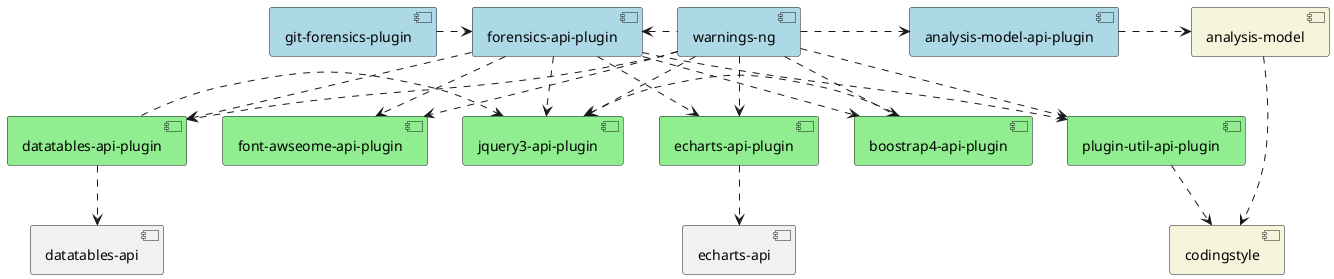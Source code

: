 @startuml

skinparam componentStyle uml2

skinparam component {
  BackgroundColor<<optional>> beige
  BackgroundColor<<test>> lightGreen
  BackgroundColor<<runtime>> lightBlue
  BackgroundColor<<provided>> lightGray
}

component [analysis-model] #beige
component [codingstyle] #beige

[analysis-model] ...> [codingstyle]

component [analysis-model-api-plugin] #lightBlue

component [boostrap4-api-plugin] #lightGreen
component [datatables-api-plugin] #lightGreen
component [jquery3-api-plugin] #lightGreen
component [font-awseome-api-plugin] #lightGreen
component [echarts-api-plugin] #lightGreen
component [plugin-util-api-plugin] #lightGreen

component [echarts-api-plugin] #lightGreen

component [warnings-ng] #lightBlue

component [forensics-api-plugin] #lightBlue

component [git-forensics-plugin] #lightBlue

[git-forensics-plugin] .> [forensics-api-plugin]
[analysis-model-api-plugin] .> [analysis-model]
[warnings-ng] .> [analysis-model-api-plugin]
[warnings-ng] .left.> [forensics-api-plugin]

[warnings-ng] ..> [jquery3-api-plugin]
[warnings-ng] ..> [datatables-api-plugin]
[warnings-ng] ..> [boostrap4-api-plugin]
[warnings-ng] ..> [font-awseome-api-plugin]
[warnings-ng] ..> [echarts-api-plugin]
[warnings-ng] ..> [plugin-util-api-plugin]

[forensics-api-plugin] ..> [jquery3-api-plugin]
[forensics-api-plugin] ..> [datatables-api-plugin]
[forensics-api-plugin] ..> [boostrap4-api-plugin]
[forensics-api-plugin] ..> [font-awseome-api-plugin]
[forensics-api-plugin] ..> [echarts-api-plugin]
[forensics-api-plugin] ..> [plugin-util-api-plugin]


[plugin-util-api-plugin] .> [codingstyle]
[datatables-api-plugin] .> [jquery3-api-plugin]
[jquery3-api-plugin] <. [boostrap4-api-plugin]

[datatables-api-plugin] ..> [datatables-api]
[echarts-api-plugin] ..> [echarts-api]

@enduml
